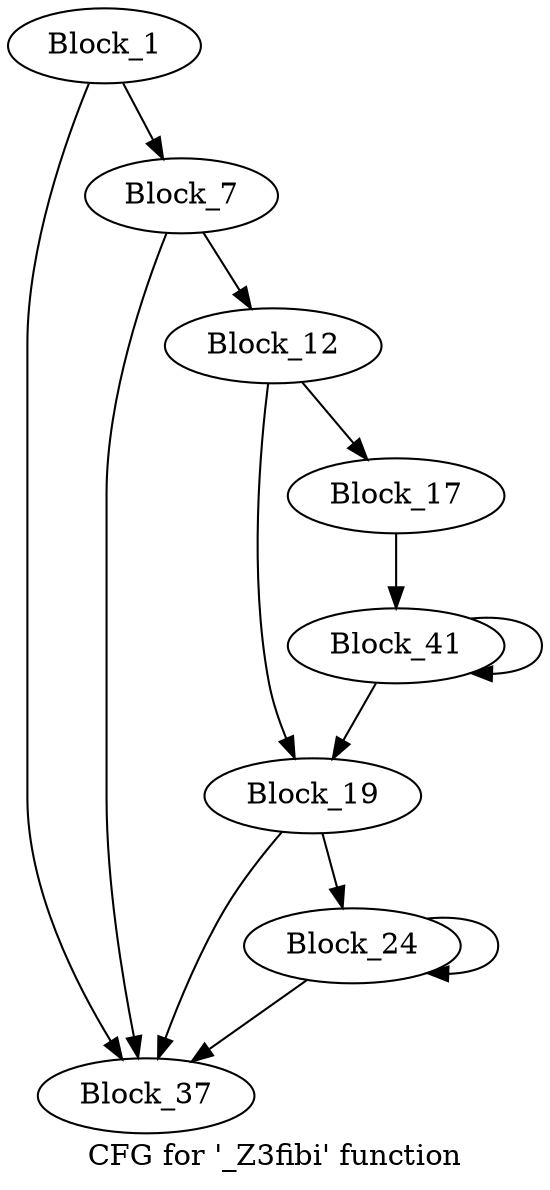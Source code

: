 digraph "CFG for '_Z3fibi' function" {
	label="CFG for '_Z3fibi' function";

	block_1 [label="Block_1"];
	block_1:s0 -> block_37;
	block_1:s1 -> block_7;
	block_7 [label="Block_7"];
	block_7:s0 -> block_37;
	block_7:s1 -> block_12;
	block_12 [label="Block_12"];
	block_12:s0 -> block_19;
	block_12:s1 -> block_17;
	block_17 [label="Block_17"];
	block_17 -> block_41;
	block_19 [label="Block_19"];
	block_19:s0 -> block_37;
	block_19:s1 -> block_24;
	block_24 [label="Block_24"];
	block_24:s0 -> block_37;
	block_24:s1 -> block_24;
	block_37 [label="Block_37"];
	block_41 [label="Block_41"];
	block_41:s0 -> block_19;
	block_41:s1 -> block_41;
}
